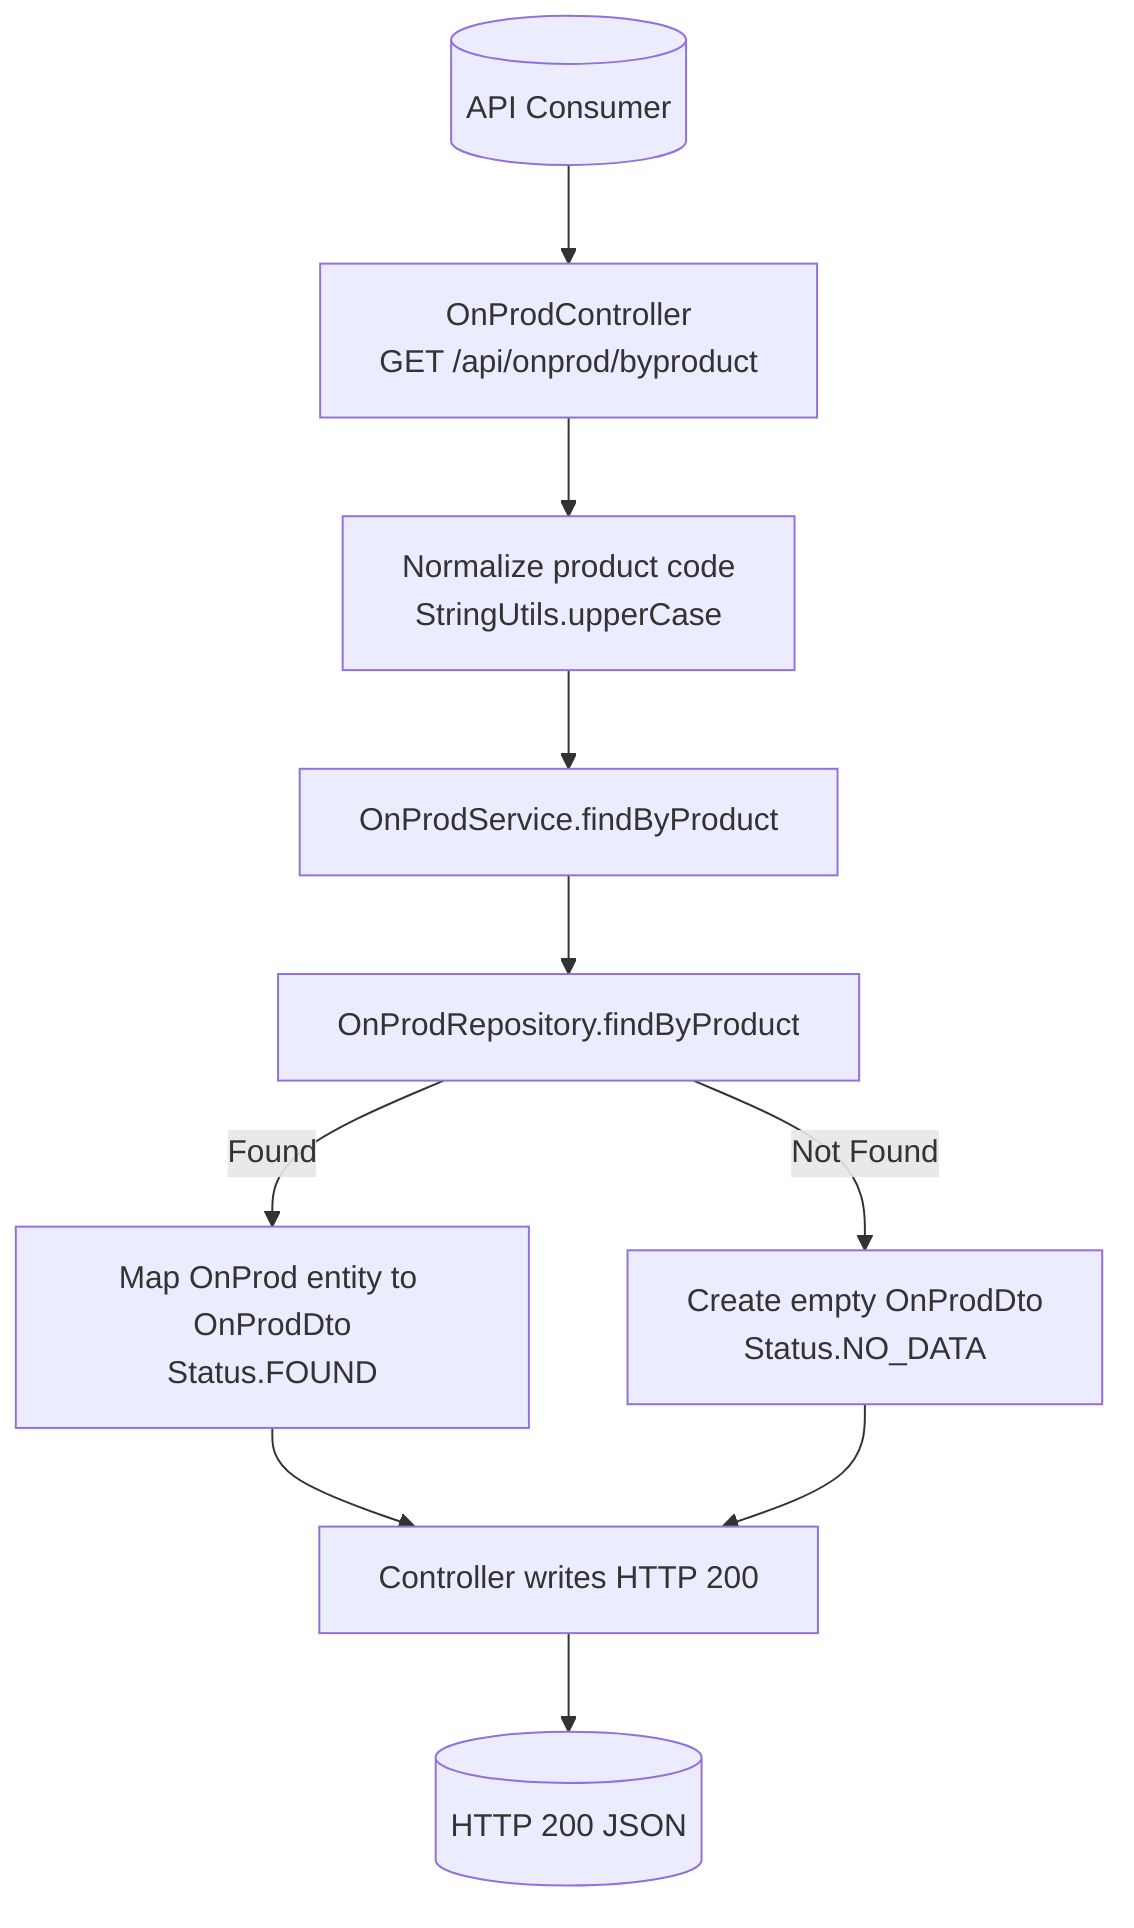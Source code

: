 flowchart TD
    Client[(API Consumer)] --> Controller[OnProdController\nGET /api/onprod/byproduct]
    Controller --> Normalize[Normalize product code\nStringUtils.upperCase]
    Normalize --> Service[OnProdService.findByProduct]
    Service --> Repo[OnProdRepository.findByProduct]
    Repo -- Found --> Map[Map OnProd entity to OnProdDto\nStatus.FOUND]
    Repo -- Not Found --> NoData[Create empty OnProdDto\nStatus.NO_DATA]

    Map --> ControllerResponse[Controller writes HTTP 200]
    NoData --> ControllerResponse
    ControllerResponse --> ClientResponse[(HTTP 200 JSON)]